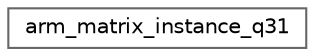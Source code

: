digraph "Graphical Class Hierarchy"
{
 // LATEX_PDF_SIZE
  bgcolor="transparent";
  edge [fontname=Helvetica,fontsize=10,labelfontname=Helvetica,labelfontsize=10];
  node [fontname=Helvetica,fontsize=10,shape=box,height=0.2,width=0.4];
  rankdir="LR";
  Node0 [id="Node000000",label="arm_matrix_instance_q31",height=0.2,width=0.4,color="grey40", fillcolor="white", style="filled",URL="$structarm__matrix__instance__q31.html",tooltip="Instance structure for the Q31 matrix structure."];
}
